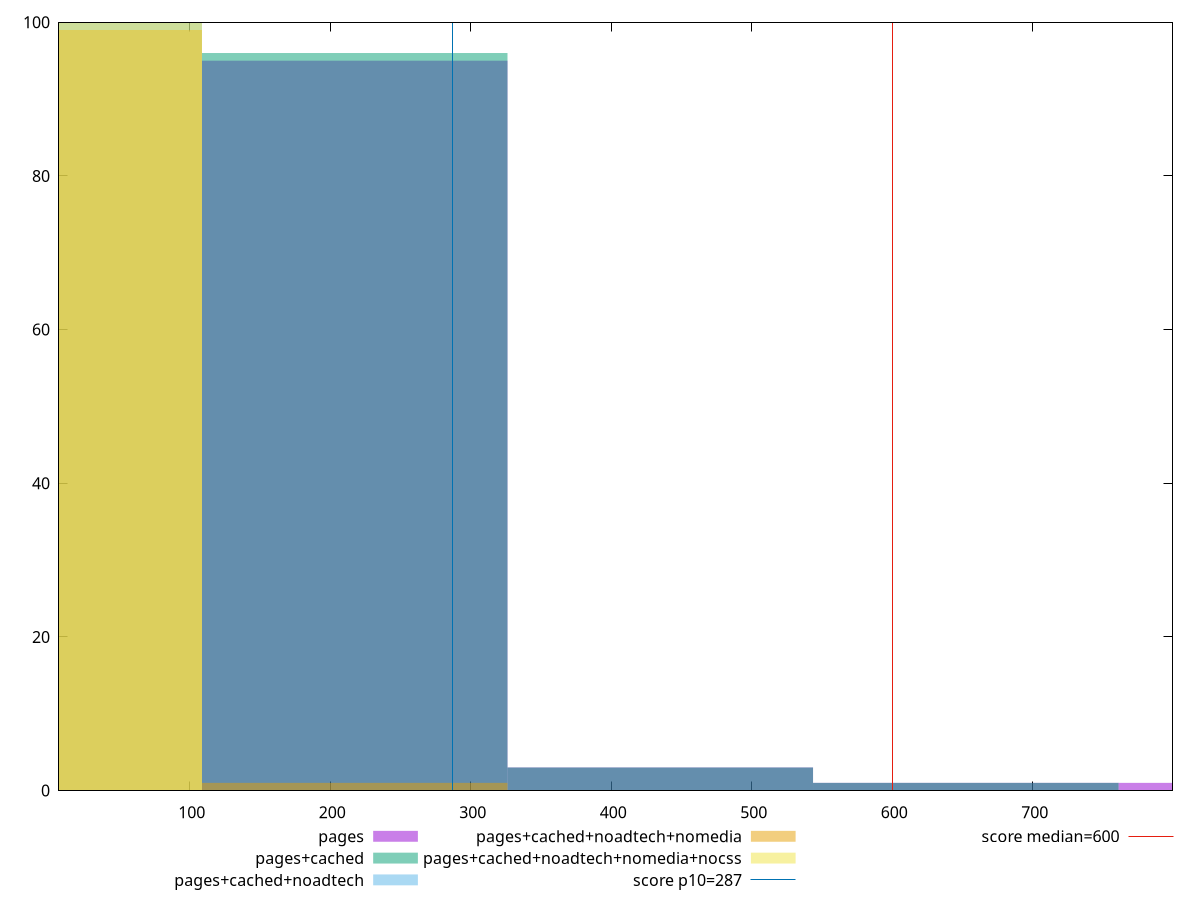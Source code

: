 reset

$pages <<EOF
652.3959153535436 1
869.8612204713914 1
217.46530511784786 95
434.9306102356957 3
EOF

$pagesCached <<EOF
652.3959153535436 1
217.46530511784786 96
434.9306102356957 3
EOF

$pagesCachedNoadtech <<EOF
0 100
EOF

$pagesCachedNoadtechNomedia <<EOF
0 99
217.46530511784786 1
EOF

$pagesCachedNoadtechNomediaNocss <<EOF
0 100
EOF

set key outside below
set boxwidth 217.46530511784786
set xrange [7:799.4999999999991]
set yrange [0:100]
set trange [0:100]
set style fill transparent solid 0.5 noborder

set parametric
set terminal svg size 640, 530 enhanced background rgb 'white'
set output "report_00026_2021-02-22T21:38:55.199Z/total-blocking-time/comparison/histogram/all_raw.svg"

plot $pages title "pages" with boxes, \
     $pagesCached title "pages+cached" with boxes, \
     $pagesCachedNoadtech title "pages+cached+noadtech" with boxes, \
     $pagesCachedNoadtechNomedia title "pages+cached+noadtech+nomedia" with boxes, \
     $pagesCachedNoadtechNomediaNocss title "pages+cached+noadtech+nomedia+nocss" with boxes, \
     287,t title "score p10=287", \
     600,t title "score median=600"

reset
